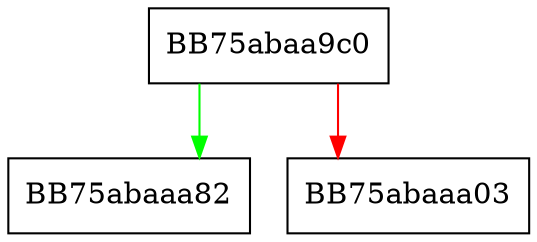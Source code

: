 digraph insert {
  node [shape="box"];
  graph [splines=ortho];
  BB75abaa9c0 -> BB75abaaa82 [color="green"];
  BB75abaa9c0 -> BB75abaaa03 [color="red"];
}